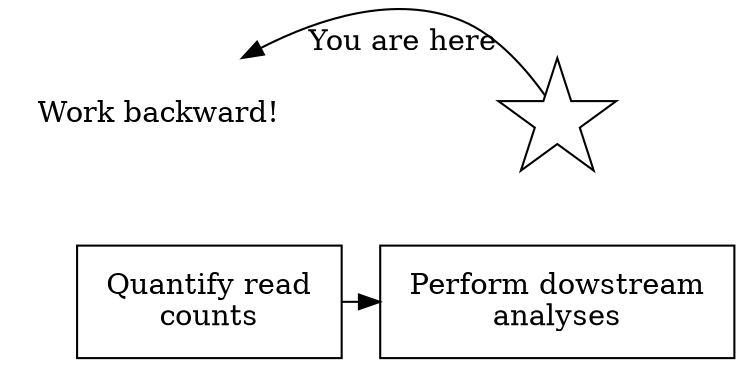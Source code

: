 digraph Flowchart {
    // rankdir="LR"
    node [shape=rectangle, height=0.75, margin="0.2,0"]

    // LoadReads [label="Load reads"]
    // QC1 [label="Quality control (QC)\ncheck"]
    // AdapterTrim [label="Optionally trim adapters\nand poly(A) tails"]
    // QC2 [label="Quality control (QC)\ncheck (again!)"]
    Quantify [label="Quantify read\ncounts"]
    Downstream [label="Perform dowstream\nanalyses"]

    Here [label="", xlabel="You are here", shape=star]
    Backward [label="Work backward!", shape=plaintext]
    Blank [label="", shape=plaintext]

    // Backward -> Here [dir=back]

    {
        rank=source
        Backward -> Blank [style=invis]
        Blank -> Here [style=invis]
        Backward -> Here [dir=back, splines=true]
    }
    { rank = same; Quantify -> Downstream }
    Here -> Downstream [style=invis]

    // LoadReads -> QC1 -> AdapterTrim -> QC2 -> Quantify
}
